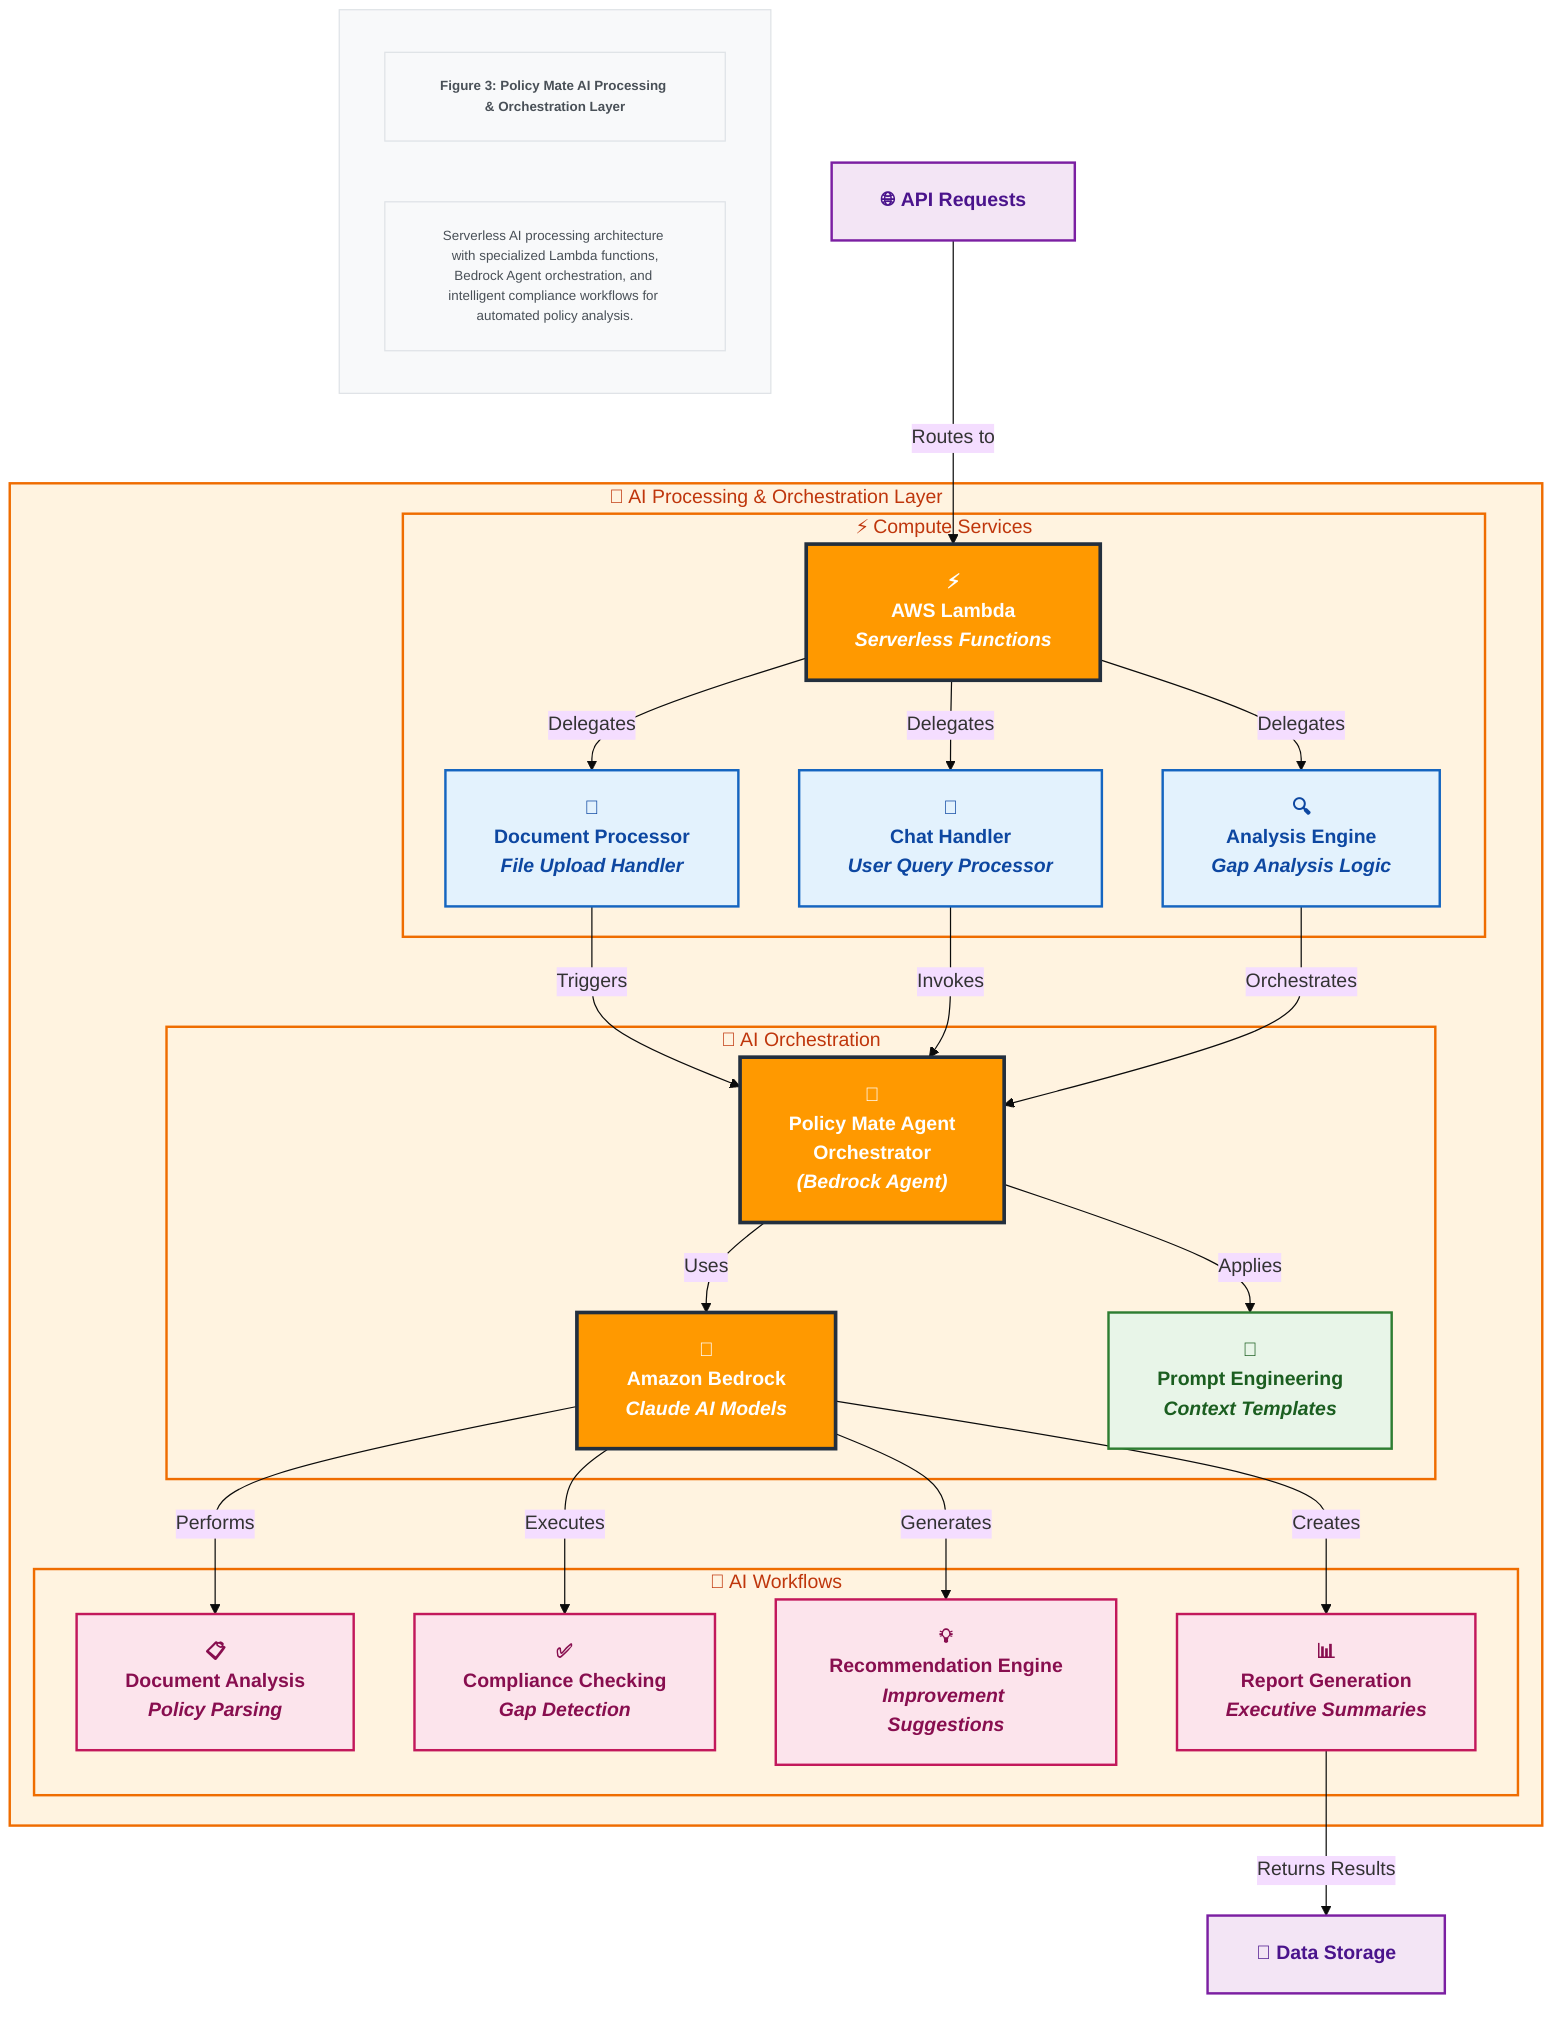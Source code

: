 %%{init: {'theme': 'base', 'flowchart': {'curve': 'basis', 'padding': 20}}}%%
flowchart TD
    %% AI Processing Layer
    subgraph aiLayer["🧠 AI Processing & Orchestration Layer"]
        direction TB
        
        subgraph compute["⚡ Compute Services"]
            Lambda["⚡<br/>AWS Lambda<br/><i>Serverless Functions</i>"]
            LambdaUpload["📄<br/>Document Processor<br/><i>File Upload Handler</i>"]
            LambdaChat["💬<br/>Chat Handler<br/><i>User Query Processor</i>"]
            LambdaAnalysis["🔍<br/>Analysis Engine<br/><i>Gap Analysis Logic</i>"]
        end
        
        subgraph aiOrchestration["🤖 AI Orchestration"]
            AgentOrchestrator["🎯<br/>Policy Mate Agent<br/>Orchestrator<br/><i>(Bedrock Agent)</i>"]
            Bedrock["🤖<br/>Amazon Bedrock<br/><i>Claude AI Models</i>"]
            PromptEngine["📝<br/>Prompt Engineering<br/><i>Context Templates</i>"]
        end
        
        subgraph aiWorkflows["🔄 AI Workflows"]
            DocumentAnalysis["📋<br/>Document Analysis<br/><i>Policy Parsing</i>"]
            ComplianceCheck["✅<br/>Compliance Checking<br/><i>Gap Detection</i>"]
            RecommendationEngine["💡<br/>Recommendation Engine<br/><i>Improvement Suggestions</i>"]
            ReportGeneration["📊<br/>Report Generation<br/><i>Executive Summaries</i>"]
        end
    end

    %% Flow within AI Layer
    APIRequests["🌐 API Requests"] -->|Routes to| Lambda
    Lambda -->|Delegates| LambdaUpload
    Lambda -->|Delegates| LambdaChat
    Lambda -->|Delegates| LambdaAnalysis
    
    LambdaUpload -->|Triggers| AgentOrchestrator
    LambdaChat -->|Invokes| AgentOrchestrator
    LambdaAnalysis -->|Orchestrates| AgentOrchestrator
    
    AgentOrchestrator -->|Uses| Bedrock
    AgentOrchestrator -->|Applies| PromptEngine
    
    Bedrock -->|Performs| DocumentAnalysis
    Bedrock -->|Executes| ComplianceCheck
    Bedrock -->|Generates| RecommendationEngine
    Bedrock -->|Creates| ReportGeneration
    
    ReportGeneration -->|Returns Results| DataStorage["💾 Data Storage"]

    %% Styling
    classDef awsService fill:#ff9900,stroke:#232f3e,stroke-width:3px,color:#ffffff,font-weight:bold
    classDef computeNode fill:#e3f2fd,stroke:#1565c0,stroke-width:2px,color:#0d47a1,font-weight:bold
    classDef aiNode fill:#e8f5e8,stroke:#2e7d32,stroke-width:2px,color:#1b5e20,font-weight:bold
    classDef workflowNode fill:#fce4ec,stroke:#c2185b,stroke-width:2px,color:#880e4f,font-weight:bold
    classDef externalNode fill:#f3e5f5,stroke:#7b1fa2,stroke-width:2px,color:#4a148c,font-weight:bold
    classDef layerBox fill:#fff3e0,stroke:#ef6c00,stroke-width:2px,color:#bf360c

    class Lambda,Bedrock,AgentOrchestrator awsService
    class LambdaUpload,LambdaChat,LambdaAnalysis computeNode
    class PromptEngine aiNode
    class DocumentAnalysis,ComplianceCheck,RecommendationEngine,ReportGeneration workflowNode
    class APIRequests,DataStorage externalNode
    class aiLayer,compute,aiOrchestration,aiWorkflows layerBox

    %% Caption
    subgraph caption[" "]
        figureTitle["<b>Figure 3: Policy Mate AI Processing & Orchestration Layer</b>"]
        figureDesc["Serverless AI processing architecture with specialized Lambda functions,<br/>Bedrock Agent orchestration, and intelligent compliance workflows for automated policy analysis."]
    end

    classDef captionStyle fill:#f8f9fa,stroke:#dee2e6,stroke-width:1px,color:#495057,font-size:11px
    class caption,figureTitle,figureDesc captionStyle